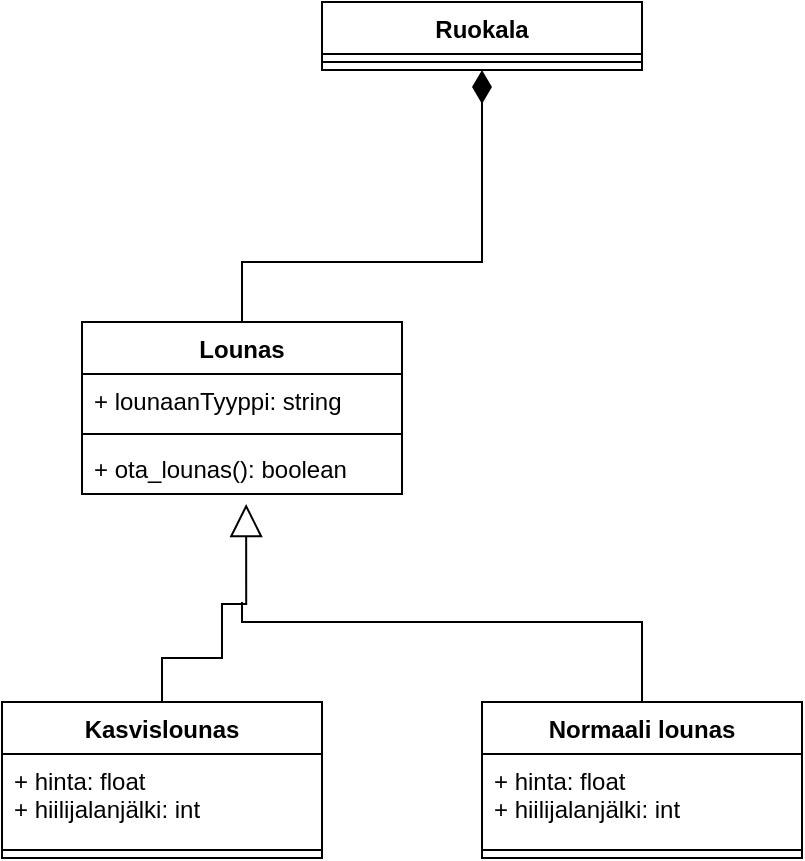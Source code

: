 <mxfile version="20.4.0" type="github">
  <diagram id="lVQaSNxrBCGAHAhkHPw6" name="Page-1">
    <mxGraphModel dx="1220" dy="1112" grid="1" gridSize="10" guides="1" tooltips="1" connect="1" arrows="1" fold="1" page="1" pageScale="1" pageWidth="850" pageHeight="1100" math="0" shadow="0">
      <root>
        <mxCell id="0" />
        <mxCell id="1" parent="0" />
        <mxCell id="yAY6VzWV3PQtEHGZzq3A-1" value="Ruokala" style="swimlane;fontStyle=1;align=center;verticalAlign=top;childLayout=stackLayout;horizontal=1;startSize=26;horizontalStack=0;resizeParent=1;resizeParentMax=0;resizeLast=0;collapsible=1;marginBottom=0;" vertex="1" parent="1">
          <mxGeometry x="260" y="220" width="160" height="34" as="geometry" />
        </mxCell>
        <mxCell id="yAY6VzWV3PQtEHGZzq3A-3" value="" style="line;strokeWidth=1;fillColor=none;align=left;verticalAlign=middle;spacingTop=-1;spacingLeft=3;spacingRight=3;rotatable=0;labelPosition=right;points=[];portConstraint=eastwest;strokeColor=inherit;" vertex="1" parent="yAY6VzWV3PQtEHGZzq3A-1">
          <mxGeometry y="26" width="160" height="8" as="geometry" />
        </mxCell>
        <mxCell id="yAY6VzWV3PQtEHGZzq3A-17" style="edgeStyle=orthogonalEdgeStyle;rounded=0;orthogonalLoop=1;jettySize=auto;html=1;entryX=0.5;entryY=1;entryDx=0;entryDy=0;endArrow=diamondThin;endFill=1;endSize=14;" edge="1" parent="1" source="yAY6VzWV3PQtEHGZzq3A-5" target="yAY6VzWV3PQtEHGZzq3A-1">
          <mxGeometry relative="1" as="geometry">
            <mxPoint x="340" y="284.004" as="targetPoint" />
            <Array as="points">
              <mxPoint x="220" y="350" />
              <mxPoint x="340" y="350" />
            </Array>
          </mxGeometry>
        </mxCell>
        <mxCell id="yAY6VzWV3PQtEHGZzq3A-5" value="Lounas" style="swimlane;fontStyle=1;align=center;verticalAlign=top;childLayout=stackLayout;horizontal=1;startSize=26;horizontalStack=0;resizeParent=1;resizeParentMax=0;resizeLast=0;collapsible=1;marginBottom=0;" vertex="1" parent="1">
          <mxGeometry x="140" y="380" width="160" height="86" as="geometry" />
        </mxCell>
        <mxCell id="yAY6VzWV3PQtEHGZzq3A-6" value="+ lounaanTyyppi: string" style="text;strokeColor=none;fillColor=none;align=left;verticalAlign=top;spacingLeft=4;spacingRight=4;overflow=hidden;rotatable=0;points=[[0,0.5],[1,0.5]];portConstraint=eastwest;" vertex="1" parent="yAY6VzWV3PQtEHGZzq3A-5">
          <mxGeometry y="26" width="160" height="26" as="geometry" />
        </mxCell>
        <mxCell id="yAY6VzWV3PQtEHGZzq3A-7" value="" style="line;strokeWidth=1;fillColor=none;align=left;verticalAlign=middle;spacingTop=-1;spacingLeft=3;spacingRight=3;rotatable=0;labelPosition=right;points=[];portConstraint=eastwest;strokeColor=inherit;" vertex="1" parent="yAY6VzWV3PQtEHGZzq3A-5">
          <mxGeometry y="52" width="160" height="8" as="geometry" />
        </mxCell>
        <mxCell id="yAY6VzWV3PQtEHGZzq3A-8" value="+ ota_lounas(): boolean" style="text;strokeColor=none;fillColor=none;align=left;verticalAlign=top;spacingLeft=4;spacingRight=4;overflow=hidden;rotatable=0;points=[[0,0.5],[1,0.5]];portConstraint=eastwest;" vertex="1" parent="yAY6VzWV3PQtEHGZzq3A-5">
          <mxGeometry y="60" width="160" height="26" as="geometry" />
        </mxCell>
        <mxCell id="yAY6VzWV3PQtEHGZzq3A-18" style="edgeStyle=orthogonalEdgeStyle;rounded=0;orthogonalLoop=1;jettySize=auto;html=1;entryX=0.513;entryY=1.192;entryDx=0;entryDy=0;entryPerimeter=0;endArrow=block;endFill=0;endSize=14;" edge="1" parent="1" source="yAY6VzWV3PQtEHGZzq3A-9" target="yAY6VzWV3PQtEHGZzq3A-8">
          <mxGeometry relative="1" as="geometry">
            <Array as="points">
              <mxPoint x="180" y="548" />
              <mxPoint x="210" y="548" />
              <mxPoint x="210" y="521" />
            </Array>
          </mxGeometry>
        </mxCell>
        <mxCell id="yAY6VzWV3PQtEHGZzq3A-9" value="Kasvislounas" style="swimlane;fontStyle=1;align=center;verticalAlign=top;childLayout=stackLayout;horizontal=1;startSize=26;horizontalStack=0;resizeParent=1;resizeParentMax=0;resizeLast=0;collapsible=1;marginBottom=0;" vertex="1" parent="1">
          <mxGeometry x="100" y="570" width="160" height="78" as="geometry" />
        </mxCell>
        <mxCell id="yAY6VzWV3PQtEHGZzq3A-10" value="+ hinta: float&#xa;+ hiilijalanjälki: int" style="text;strokeColor=none;fillColor=none;align=left;verticalAlign=top;spacingLeft=4;spacingRight=4;overflow=hidden;rotatable=0;points=[[0,0.5],[1,0.5]];portConstraint=eastwest;" vertex="1" parent="yAY6VzWV3PQtEHGZzq3A-9">
          <mxGeometry y="26" width="160" height="44" as="geometry" />
        </mxCell>
        <mxCell id="yAY6VzWV3PQtEHGZzq3A-11" value="" style="line;strokeWidth=1;fillColor=none;align=left;verticalAlign=middle;spacingTop=-1;spacingLeft=3;spacingRight=3;rotatable=0;labelPosition=right;points=[];portConstraint=eastwest;strokeColor=inherit;" vertex="1" parent="yAY6VzWV3PQtEHGZzq3A-9">
          <mxGeometry y="70" width="160" height="8" as="geometry" />
        </mxCell>
        <mxCell id="yAY6VzWV3PQtEHGZzq3A-19" style="edgeStyle=orthogonalEdgeStyle;rounded=0;orthogonalLoop=1;jettySize=auto;html=1;endArrow=none;endFill=0;endSize=14;" edge="1" parent="1" source="yAY6VzWV3PQtEHGZzq3A-13">
          <mxGeometry relative="1" as="geometry">
            <mxPoint x="220" y="520" as="targetPoint" />
            <Array as="points">
              <mxPoint x="420" y="530" />
              <mxPoint x="220" y="530" />
            </Array>
          </mxGeometry>
        </mxCell>
        <mxCell id="yAY6VzWV3PQtEHGZzq3A-13" value="Normaali lounas&#xa;" style="swimlane;fontStyle=1;align=center;verticalAlign=top;childLayout=stackLayout;horizontal=1;startSize=26;horizontalStack=0;resizeParent=1;resizeParentMax=0;resizeLast=0;collapsible=1;marginBottom=0;" vertex="1" parent="1">
          <mxGeometry x="340" y="570" width="160" height="78" as="geometry" />
        </mxCell>
        <mxCell id="yAY6VzWV3PQtEHGZzq3A-14" value="+ hinta: float&#xa;+ hiilijalanjälki: int" style="text;strokeColor=none;fillColor=none;align=left;verticalAlign=top;spacingLeft=4;spacingRight=4;overflow=hidden;rotatable=0;points=[[0,0.5],[1,0.5]];portConstraint=eastwest;" vertex="1" parent="yAY6VzWV3PQtEHGZzq3A-13">
          <mxGeometry y="26" width="160" height="44" as="geometry" />
        </mxCell>
        <mxCell id="yAY6VzWV3PQtEHGZzq3A-15" value="" style="line;strokeWidth=1;fillColor=none;align=left;verticalAlign=middle;spacingTop=-1;spacingLeft=3;spacingRight=3;rotatable=0;labelPosition=right;points=[];portConstraint=eastwest;strokeColor=inherit;" vertex="1" parent="yAY6VzWV3PQtEHGZzq3A-13">
          <mxGeometry y="70" width="160" height="8" as="geometry" />
        </mxCell>
      </root>
    </mxGraphModel>
  </diagram>
</mxfile>
